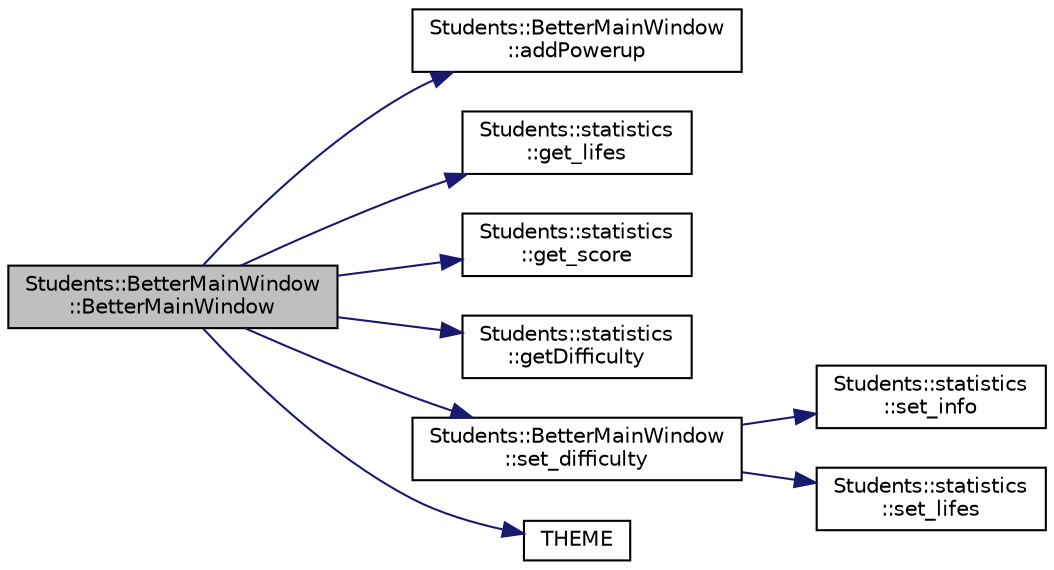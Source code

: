 digraph "Students::BetterMainWindow::BetterMainWindow"
{
 // LATEX_PDF_SIZE
  edge [fontname="Helvetica",fontsize="10",labelfontname="Helvetica",labelfontsize="10"];
  node [fontname="Helvetica",fontsize="10",shape=record];
  rankdir="LR";
  Node1 [label="Students::BetterMainWindow\l::BetterMainWindow",height=0.2,width=0.4,color="black", fillcolor="grey75", style="filled", fontcolor="black",tooltip=" "];
  Node1 -> Node2 [color="midnightblue",fontsize="10",style="solid",fontname="Helvetica"];
  Node2 [label="Students::BetterMainWindow\l::addPowerup",height=0.2,width=0.4,color="black", fillcolor="white", style="filled",URL="$class_students_1_1_better_main_window.html#a5b0805723fbc6db46d3454b243947b82",tooltip="adds bombable powerups to scene"];
  Node1 -> Node3 [color="midnightblue",fontsize="10",style="solid",fontname="Helvetica"];
  Node3 [label="Students::statistics\l::get_lifes",height=0.2,width=0.4,color="black", fillcolor="white", style="filled",URL="$class_students_1_1statistics.html#a794893ea889fe5d2bf24d798ae9ed04e",tooltip=" "];
  Node1 -> Node4 [color="midnightblue",fontsize="10",style="solid",fontname="Helvetica"];
  Node4 [label="Students::statistics\l::get_score",height=0.2,width=0.4,color="black", fillcolor="white", style="filled",URL="$class_students_1_1statistics.html#a13356a6468d93727ad3cf34d3fd7ddbe",tooltip=" "];
  Node1 -> Node5 [color="midnightblue",fontsize="10",style="solid",fontname="Helvetica"];
  Node5 [label="Students::statistics\l::getDifficulty",height=0.2,width=0.4,color="black", fillcolor="white", style="filled",URL="$class_students_1_1statistics.html#ae922d6f7aa5b01f3a073da2a62a2030a",tooltip=" "];
  Node1 -> Node6 [color="midnightblue",fontsize="10",style="solid",fontname="Helvetica"];
  Node6 [label="Students::BetterMainWindow\l::set_difficulty",height=0.2,width=0.4,color="black", fillcolor="white", style="filled",URL="$class_students_1_1_better_main_window.html#ac9706b359d9a2464a916c3ff473196f2",tooltip="conneceted to startwindow info_set"];
  Node6 -> Node7 [color="midnightblue",fontsize="10",style="solid",fontname="Helvetica"];
  Node7 [label="Students::statistics\l::set_info",height=0.2,width=0.4,color="black", fillcolor="white", style="filled",URL="$class_students_1_1statistics.html#a1b2c02d25f8d791d1556a457fc2947f5",tooltip=" "];
  Node6 -> Node8 [color="midnightblue",fontsize="10",style="solid",fontname="Helvetica"];
  Node8 [label="Students::statistics\l::set_lifes",height=0.2,width=0.4,color="black", fillcolor="white", style="filled",URL="$class_students_1_1statistics.html#ad8da4cec13c2bdfa3a0dcd9cb5bf8733",tooltip=" "];
  Node1 -> Node9 [color="midnightblue",fontsize="10",style="solid",fontname="Helvetica"];
  Node9 [label="THEME",height=0.2,width=0.4,color="black", fillcolor="white", style="filled",URL="$bettermainwindow_8cpp.html#a5b4bae75f6d4549ffee045eec544c620",tooltip=" "];
}
